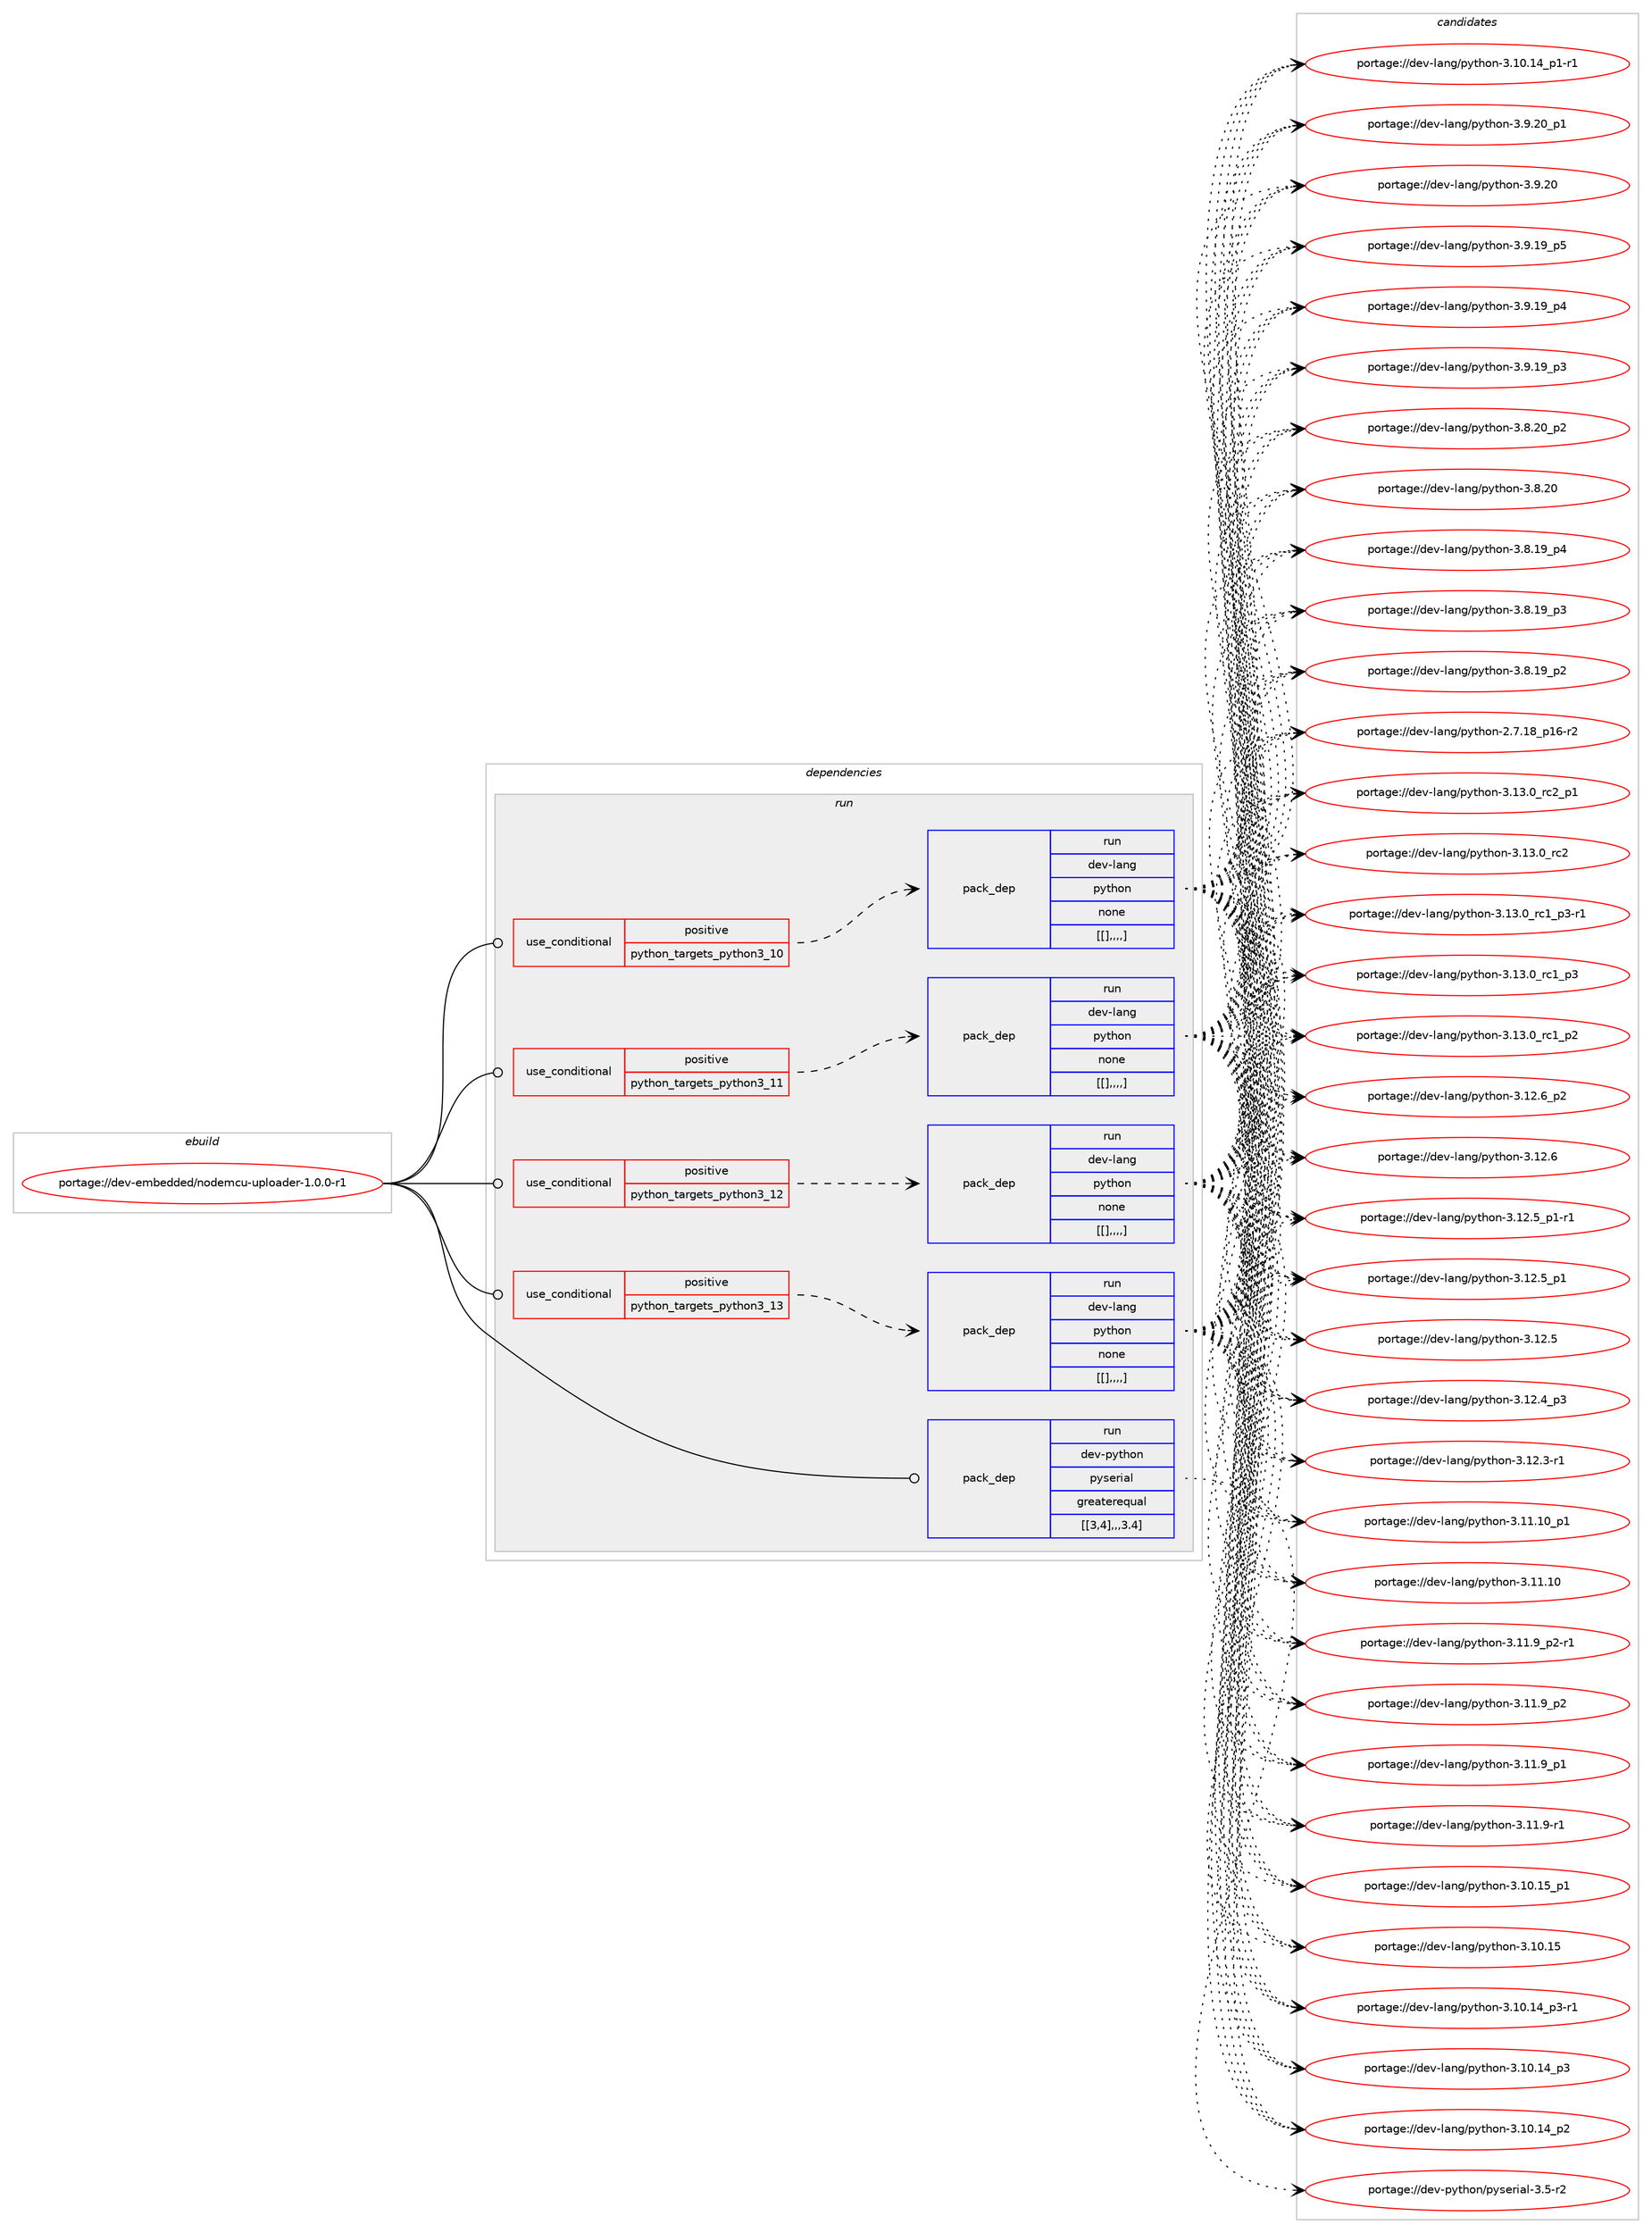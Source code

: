 digraph prolog {

# *************
# Graph options
# *************

newrank=true;
concentrate=true;
compound=true;
graph [rankdir=LR,fontname=Helvetica,fontsize=10,ranksep=1.5];#, ranksep=2.5, nodesep=0.2];
edge  [arrowhead=vee];
node  [fontname=Helvetica,fontsize=10];

# **********
# The ebuild
# **********

subgraph cluster_leftcol {
color=gray;
label=<<i>ebuild</i>>;
id [label="portage://dev-embedded/nodemcu-uploader-1.0.0-r1", color=red, width=4, href="../dev-embedded/nodemcu-uploader-1.0.0-r1.svg"];
}

# ****************
# The dependencies
# ****************

subgraph cluster_midcol {
color=gray;
label=<<i>dependencies</i>>;
subgraph cluster_compile {
fillcolor="#eeeeee";
style=filled;
label=<<i>compile</i>>;
}
subgraph cluster_compileandrun {
fillcolor="#eeeeee";
style=filled;
label=<<i>compile and run</i>>;
}
subgraph cluster_run {
fillcolor="#eeeeee";
style=filled;
label=<<i>run</i>>;
subgraph cond20154 {
dependency73957 [label=<<TABLE BORDER="0" CELLBORDER="1" CELLSPACING="0" CELLPADDING="4"><TR><TD ROWSPAN="3" CELLPADDING="10">use_conditional</TD></TR><TR><TD>positive</TD></TR><TR><TD>python_targets_python3_10</TD></TR></TABLE>>, shape=none, color=red];
subgraph pack52859 {
dependency73958 [label=<<TABLE BORDER="0" CELLBORDER="1" CELLSPACING="0" CELLPADDING="4" WIDTH="220"><TR><TD ROWSPAN="6" CELLPADDING="30">pack_dep</TD></TR><TR><TD WIDTH="110">run</TD></TR><TR><TD>dev-lang</TD></TR><TR><TD>python</TD></TR><TR><TD>none</TD></TR><TR><TD>[[],,,,]</TD></TR></TABLE>>, shape=none, color=blue];
}
dependency73957:e -> dependency73958:w [weight=20,style="dashed",arrowhead="vee"];
}
id:e -> dependency73957:w [weight=20,style="solid",arrowhead="odot"];
subgraph cond20155 {
dependency73959 [label=<<TABLE BORDER="0" CELLBORDER="1" CELLSPACING="0" CELLPADDING="4"><TR><TD ROWSPAN="3" CELLPADDING="10">use_conditional</TD></TR><TR><TD>positive</TD></TR><TR><TD>python_targets_python3_11</TD></TR></TABLE>>, shape=none, color=red];
subgraph pack52860 {
dependency73960 [label=<<TABLE BORDER="0" CELLBORDER="1" CELLSPACING="0" CELLPADDING="4" WIDTH="220"><TR><TD ROWSPAN="6" CELLPADDING="30">pack_dep</TD></TR><TR><TD WIDTH="110">run</TD></TR><TR><TD>dev-lang</TD></TR><TR><TD>python</TD></TR><TR><TD>none</TD></TR><TR><TD>[[],,,,]</TD></TR></TABLE>>, shape=none, color=blue];
}
dependency73959:e -> dependency73960:w [weight=20,style="dashed",arrowhead="vee"];
}
id:e -> dependency73959:w [weight=20,style="solid",arrowhead="odot"];
subgraph cond20156 {
dependency73961 [label=<<TABLE BORDER="0" CELLBORDER="1" CELLSPACING="0" CELLPADDING="4"><TR><TD ROWSPAN="3" CELLPADDING="10">use_conditional</TD></TR><TR><TD>positive</TD></TR><TR><TD>python_targets_python3_12</TD></TR></TABLE>>, shape=none, color=red];
subgraph pack52861 {
dependency73962 [label=<<TABLE BORDER="0" CELLBORDER="1" CELLSPACING="0" CELLPADDING="4" WIDTH="220"><TR><TD ROWSPAN="6" CELLPADDING="30">pack_dep</TD></TR><TR><TD WIDTH="110">run</TD></TR><TR><TD>dev-lang</TD></TR><TR><TD>python</TD></TR><TR><TD>none</TD></TR><TR><TD>[[],,,,]</TD></TR></TABLE>>, shape=none, color=blue];
}
dependency73961:e -> dependency73962:w [weight=20,style="dashed",arrowhead="vee"];
}
id:e -> dependency73961:w [weight=20,style="solid",arrowhead="odot"];
subgraph cond20157 {
dependency73963 [label=<<TABLE BORDER="0" CELLBORDER="1" CELLSPACING="0" CELLPADDING="4"><TR><TD ROWSPAN="3" CELLPADDING="10">use_conditional</TD></TR><TR><TD>positive</TD></TR><TR><TD>python_targets_python3_13</TD></TR></TABLE>>, shape=none, color=red];
subgraph pack52862 {
dependency73964 [label=<<TABLE BORDER="0" CELLBORDER="1" CELLSPACING="0" CELLPADDING="4" WIDTH="220"><TR><TD ROWSPAN="6" CELLPADDING="30">pack_dep</TD></TR><TR><TD WIDTH="110">run</TD></TR><TR><TD>dev-lang</TD></TR><TR><TD>python</TD></TR><TR><TD>none</TD></TR><TR><TD>[[],,,,]</TD></TR></TABLE>>, shape=none, color=blue];
}
dependency73963:e -> dependency73964:w [weight=20,style="dashed",arrowhead="vee"];
}
id:e -> dependency73963:w [weight=20,style="solid",arrowhead="odot"];
subgraph pack52863 {
dependency73965 [label=<<TABLE BORDER="0" CELLBORDER="1" CELLSPACING="0" CELLPADDING="4" WIDTH="220"><TR><TD ROWSPAN="6" CELLPADDING="30">pack_dep</TD></TR><TR><TD WIDTH="110">run</TD></TR><TR><TD>dev-python</TD></TR><TR><TD>pyserial</TD></TR><TR><TD>greaterequal</TD></TR><TR><TD>[[3,4],,,3.4]</TD></TR></TABLE>>, shape=none, color=blue];
}
id:e -> dependency73965:w [weight=20,style="solid",arrowhead="odot"];
}
}

# **************
# The candidates
# **************

subgraph cluster_choices {
rank=same;
color=gray;
label=<<i>candidates</i>>;

subgraph choice52859 {
color=black;
nodesep=1;
choice100101118451089711010347112121116104111110455146495146489511499509511249 [label="portage://dev-lang/python-3.13.0_rc2_p1", color=red, width=4,href="../dev-lang/python-3.13.0_rc2_p1.svg"];
choice10010111845108971101034711212111610411111045514649514648951149950 [label="portage://dev-lang/python-3.13.0_rc2", color=red, width=4,href="../dev-lang/python-3.13.0_rc2.svg"];
choice1001011184510897110103471121211161041111104551464951464895114994995112514511449 [label="portage://dev-lang/python-3.13.0_rc1_p3-r1", color=red, width=4,href="../dev-lang/python-3.13.0_rc1_p3-r1.svg"];
choice100101118451089711010347112121116104111110455146495146489511499499511251 [label="portage://dev-lang/python-3.13.0_rc1_p3", color=red, width=4,href="../dev-lang/python-3.13.0_rc1_p3.svg"];
choice100101118451089711010347112121116104111110455146495146489511499499511250 [label="portage://dev-lang/python-3.13.0_rc1_p2", color=red, width=4,href="../dev-lang/python-3.13.0_rc1_p2.svg"];
choice100101118451089711010347112121116104111110455146495046549511250 [label="portage://dev-lang/python-3.12.6_p2", color=red, width=4,href="../dev-lang/python-3.12.6_p2.svg"];
choice10010111845108971101034711212111610411111045514649504654 [label="portage://dev-lang/python-3.12.6", color=red, width=4,href="../dev-lang/python-3.12.6.svg"];
choice1001011184510897110103471121211161041111104551464950465395112494511449 [label="portage://dev-lang/python-3.12.5_p1-r1", color=red, width=4,href="../dev-lang/python-3.12.5_p1-r1.svg"];
choice100101118451089711010347112121116104111110455146495046539511249 [label="portage://dev-lang/python-3.12.5_p1", color=red, width=4,href="../dev-lang/python-3.12.5_p1.svg"];
choice10010111845108971101034711212111610411111045514649504653 [label="portage://dev-lang/python-3.12.5", color=red, width=4,href="../dev-lang/python-3.12.5.svg"];
choice100101118451089711010347112121116104111110455146495046529511251 [label="portage://dev-lang/python-3.12.4_p3", color=red, width=4,href="../dev-lang/python-3.12.4_p3.svg"];
choice100101118451089711010347112121116104111110455146495046514511449 [label="portage://dev-lang/python-3.12.3-r1", color=red, width=4,href="../dev-lang/python-3.12.3-r1.svg"];
choice10010111845108971101034711212111610411111045514649494649489511249 [label="portage://dev-lang/python-3.11.10_p1", color=red, width=4,href="../dev-lang/python-3.11.10_p1.svg"];
choice1001011184510897110103471121211161041111104551464949464948 [label="portage://dev-lang/python-3.11.10", color=red, width=4,href="../dev-lang/python-3.11.10.svg"];
choice1001011184510897110103471121211161041111104551464949465795112504511449 [label="portage://dev-lang/python-3.11.9_p2-r1", color=red, width=4,href="../dev-lang/python-3.11.9_p2-r1.svg"];
choice100101118451089711010347112121116104111110455146494946579511250 [label="portage://dev-lang/python-3.11.9_p2", color=red, width=4,href="../dev-lang/python-3.11.9_p2.svg"];
choice100101118451089711010347112121116104111110455146494946579511249 [label="portage://dev-lang/python-3.11.9_p1", color=red, width=4,href="../dev-lang/python-3.11.9_p1.svg"];
choice100101118451089711010347112121116104111110455146494946574511449 [label="portage://dev-lang/python-3.11.9-r1", color=red, width=4,href="../dev-lang/python-3.11.9-r1.svg"];
choice10010111845108971101034711212111610411111045514649484649539511249 [label="portage://dev-lang/python-3.10.15_p1", color=red, width=4,href="../dev-lang/python-3.10.15_p1.svg"];
choice1001011184510897110103471121211161041111104551464948464953 [label="portage://dev-lang/python-3.10.15", color=red, width=4,href="../dev-lang/python-3.10.15.svg"];
choice100101118451089711010347112121116104111110455146494846495295112514511449 [label="portage://dev-lang/python-3.10.14_p3-r1", color=red, width=4,href="../dev-lang/python-3.10.14_p3-r1.svg"];
choice10010111845108971101034711212111610411111045514649484649529511251 [label="portage://dev-lang/python-3.10.14_p3", color=red, width=4,href="../dev-lang/python-3.10.14_p3.svg"];
choice10010111845108971101034711212111610411111045514649484649529511250 [label="portage://dev-lang/python-3.10.14_p2", color=red, width=4,href="../dev-lang/python-3.10.14_p2.svg"];
choice100101118451089711010347112121116104111110455146494846495295112494511449 [label="portage://dev-lang/python-3.10.14_p1-r1", color=red, width=4,href="../dev-lang/python-3.10.14_p1-r1.svg"];
choice100101118451089711010347112121116104111110455146574650489511249 [label="portage://dev-lang/python-3.9.20_p1", color=red, width=4,href="../dev-lang/python-3.9.20_p1.svg"];
choice10010111845108971101034711212111610411111045514657465048 [label="portage://dev-lang/python-3.9.20", color=red, width=4,href="../dev-lang/python-3.9.20.svg"];
choice100101118451089711010347112121116104111110455146574649579511253 [label="portage://dev-lang/python-3.9.19_p5", color=red, width=4,href="../dev-lang/python-3.9.19_p5.svg"];
choice100101118451089711010347112121116104111110455146574649579511252 [label="portage://dev-lang/python-3.9.19_p4", color=red, width=4,href="../dev-lang/python-3.9.19_p4.svg"];
choice100101118451089711010347112121116104111110455146574649579511251 [label="portage://dev-lang/python-3.9.19_p3", color=red, width=4,href="../dev-lang/python-3.9.19_p3.svg"];
choice100101118451089711010347112121116104111110455146564650489511250 [label="portage://dev-lang/python-3.8.20_p2", color=red, width=4,href="../dev-lang/python-3.8.20_p2.svg"];
choice10010111845108971101034711212111610411111045514656465048 [label="portage://dev-lang/python-3.8.20", color=red, width=4,href="../dev-lang/python-3.8.20.svg"];
choice100101118451089711010347112121116104111110455146564649579511252 [label="portage://dev-lang/python-3.8.19_p4", color=red, width=4,href="../dev-lang/python-3.8.19_p4.svg"];
choice100101118451089711010347112121116104111110455146564649579511251 [label="portage://dev-lang/python-3.8.19_p3", color=red, width=4,href="../dev-lang/python-3.8.19_p3.svg"];
choice100101118451089711010347112121116104111110455146564649579511250 [label="portage://dev-lang/python-3.8.19_p2", color=red, width=4,href="../dev-lang/python-3.8.19_p2.svg"];
choice100101118451089711010347112121116104111110455046554649569511249544511450 [label="portage://dev-lang/python-2.7.18_p16-r2", color=red, width=4,href="../dev-lang/python-2.7.18_p16-r2.svg"];
dependency73958:e -> choice100101118451089711010347112121116104111110455146495146489511499509511249:w [style=dotted,weight="100"];
dependency73958:e -> choice10010111845108971101034711212111610411111045514649514648951149950:w [style=dotted,weight="100"];
dependency73958:e -> choice1001011184510897110103471121211161041111104551464951464895114994995112514511449:w [style=dotted,weight="100"];
dependency73958:e -> choice100101118451089711010347112121116104111110455146495146489511499499511251:w [style=dotted,weight="100"];
dependency73958:e -> choice100101118451089711010347112121116104111110455146495146489511499499511250:w [style=dotted,weight="100"];
dependency73958:e -> choice100101118451089711010347112121116104111110455146495046549511250:w [style=dotted,weight="100"];
dependency73958:e -> choice10010111845108971101034711212111610411111045514649504654:w [style=dotted,weight="100"];
dependency73958:e -> choice1001011184510897110103471121211161041111104551464950465395112494511449:w [style=dotted,weight="100"];
dependency73958:e -> choice100101118451089711010347112121116104111110455146495046539511249:w [style=dotted,weight="100"];
dependency73958:e -> choice10010111845108971101034711212111610411111045514649504653:w [style=dotted,weight="100"];
dependency73958:e -> choice100101118451089711010347112121116104111110455146495046529511251:w [style=dotted,weight="100"];
dependency73958:e -> choice100101118451089711010347112121116104111110455146495046514511449:w [style=dotted,weight="100"];
dependency73958:e -> choice10010111845108971101034711212111610411111045514649494649489511249:w [style=dotted,weight="100"];
dependency73958:e -> choice1001011184510897110103471121211161041111104551464949464948:w [style=dotted,weight="100"];
dependency73958:e -> choice1001011184510897110103471121211161041111104551464949465795112504511449:w [style=dotted,weight="100"];
dependency73958:e -> choice100101118451089711010347112121116104111110455146494946579511250:w [style=dotted,weight="100"];
dependency73958:e -> choice100101118451089711010347112121116104111110455146494946579511249:w [style=dotted,weight="100"];
dependency73958:e -> choice100101118451089711010347112121116104111110455146494946574511449:w [style=dotted,weight="100"];
dependency73958:e -> choice10010111845108971101034711212111610411111045514649484649539511249:w [style=dotted,weight="100"];
dependency73958:e -> choice1001011184510897110103471121211161041111104551464948464953:w [style=dotted,weight="100"];
dependency73958:e -> choice100101118451089711010347112121116104111110455146494846495295112514511449:w [style=dotted,weight="100"];
dependency73958:e -> choice10010111845108971101034711212111610411111045514649484649529511251:w [style=dotted,weight="100"];
dependency73958:e -> choice10010111845108971101034711212111610411111045514649484649529511250:w [style=dotted,weight="100"];
dependency73958:e -> choice100101118451089711010347112121116104111110455146494846495295112494511449:w [style=dotted,weight="100"];
dependency73958:e -> choice100101118451089711010347112121116104111110455146574650489511249:w [style=dotted,weight="100"];
dependency73958:e -> choice10010111845108971101034711212111610411111045514657465048:w [style=dotted,weight="100"];
dependency73958:e -> choice100101118451089711010347112121116104111110455146574649579511253:w [style=dotted,weight="100"];
dependency73958:e -> choice100101118451089711010347112121116104111110455146574649579511252:w [style=dotted,weight="100"];
dependency73958:e -> choice100101118451089711010347112121116104111110455146574649579511251:w [style=dotted,weight="100"];
dependency73958:e -> choice100101118451089711010347112121116104111110455146564650489511250:w [style=dotted,weight="100"];
dependency73958:e -> choice10010111845108971101034711212111610411111045514656465048:w [style=dotted,weight="100"];
dependency73958:e -> choice100101118451089711010347112121116104111110455146564649579511252:w [style=dotted,weight="100"];
dependency73958:e -> choice100101118451089711010347112121116104111110455146564649579511251:w [style=dotted,weight="100"];
dependency73958:e -> choice100101118451089711010347112121116104111110455146564649579511250:w [style=dotted,weight="100"];
dependency73958:e -> choice100101118451089711010347112121116104111110455046554649569511249544511450:w [style=dotted,weight="100"];
}
subgraph choice52860 {
color=black;
nodesep=1;
choice100101118451089711010347112121116104111110455146495146489511499509511249 [label="portage://dev-lang/python-3.13.0_rc2_p1", color=red, width=4,href="../dev-lang/python-3.13.0_rc2_p1.svg"];
choice10010111845108971101034711212111610411111045514649514648951149950 [label="portage://dev-lang/python-3.13.0_rc2", color=red, width=4,href="../dev-lang/python-3.13.0_rc2.svg"];
choice1001011184510897110103471121211161041111104551464951464895114994995112514511449 [label="portage://dev-lang/python-3.13.0_rc1_p3-r1", color=red, width=4,href="../dev-lang/python-3.13.0_rc1_p3-r1.svg"];
choice100101118451089711010347112121116104111110455146495146489511499499511251 [label="portage://dev-lang/python-3.13.0_rc1_p3", color=red, width=4,href="../dev-lang/python-3.13.0_rc1_p3.svg"];
choice100101118451089711010347112121116104111110455146495146489511499499511250 [label="portage://dev-lang/python-3.13.0_rc1_p2", color=red, width=4,href="../dev-lang/python-3.13.0_rc1_p2.svg"];
choice100101118451089711010347112121116104111110455146495046549511250 [label="portage://dev-lang/python-3.12.6_p2", color=red, width=4,href="../dev-lang/python-3.12.6_p2.svg"];
choice10010111845108971101034711212111610411111045514649504654 [label="portage://dev-lang/python-3.12.6", color=red, width=4,href="../dev-lang/python-3.12.6.svg"];
choice1001011184510897110103471121211161041111104551464950465395112494511449 [label="portage://dev-lang/python-3.12.5_p1-r1", color=red, width=4,href="../dev-lang/python-3.12.5_p1-r1.svg"];
choice100101118451089711010347112121116104111110455146495046539511249 [label="portage://dev-lang/python-3.12.5_p1", color=red, width=4,href="../dev-lang/python-3.12.5_p1.svg"];
choice10010111845108971101034711212111610411111045514649504653 [label="portage://dev-lang/python-3.12.5", color=red, width=4,href="../dev-lang/python-3.12.5.svg"];
choice100101118451089711010347112121116104111110455146495046529511251 [label="portage://dev-lang/python-3.12.4_p3", color=red, width=4,href="../dev-lang/python-3.12.4_p3.svg"];
choice100101118451089711010347112121116104111110455146495046514511449 [label="portage://dev-lang/python-3.12.3-r1", color=red, width=4,href="../dev-lang/python-3.12.3-r1.svg"];
choice10010111845108971101034711212111610411111045514649494649489511249 [label="portage://dev-lang/python-3.11.10_p1", color=red, width=4,href="../dev-lang/python-3.11.10_p1.svg"];
choice1001011184510897110103471121211161041111104551464949464948 [label="portage://dev-lang/python-3.11.10", color=red, width=4,href="../dev-lang/python-3.11.10.svg"];
choice1001011184510897110103471121211161041111104551464949465795112504511449 [label="portage://dev-lang/python-3.11.9_p2-r1", color=red, width=4,href="../dev-lang/python-3.11.9_p2-r1.svg"];
choice100101118451089711010347112121116104111110455146494946579511250 [label="portage://dev-lang/python-3.11.9_p2", color=red, width=4,href="../dev-lang/python-3.11.9_p2.svg"];
choice100101118451089711010347112121116104111110455146494946579511249 [label="portage://dev-lang/python-3.11.9_p1", color=red, width=4,href="../dev-lang/python-3.11.9_p1.svg"];
choice100101118451089711010347112121116104111110455146494946574511449 [label="portage://dev-lang/python-3.11.9-r1", color=red, width=4,href="../dev-lang/python-3.11.9-r1.svg"];
choice10010111845108971101034711212111610411111045514649484649539511249 [label="portage://dev-lang/python-3.10.15_p1", color=red, width=4,href="../dev-lang/python-3.10.15_p1.svg"];
choice1001011184510897110103471121211161041111104551464948464953 [label="portage://dev-lang/python-3.10.15", color=red, width=4,href="../dev-lang/python-3.10.15.svg"];
choice100101118451089711010347112121116104111110455146494846495295112514511449 [label="portage://dev-lang/python-3.10.14_p3-r1", color=red, width=4,href="../dev-lang/python-3.10.14_p3-r1.svg"];
choice10010111845108971101034711212111610411111045514649484649529511251 [label="portage://dev-lang/python-3.10.14_p3", color=red, width=4,href="../dev-lang/python-3.10.14_p3.svg"];
choice10010111845108971101034711212111610411111045514649484649529511250 [label="portage://dev-lang/python-3.10.14_p2", color=red, width=4,href="../dev-lang/python-3.10.14_p2.svg"];
choice100101118451089711010347112121116104111110455146494846495295112494511449 [label="portage://dev-lang/python-3.10.14_p1-r1", color=red, width=4,href="../dev-lang/python-3.10.14_p1-r1.svg"];
choice100101118451089711010347112121116104111110455146574650489511249 [label="portage://dev-lang/python-3.9.20_p1", color=red, width=4,href="../dev-lang/python-3.9.20_p1.svg"];
choice10010111845108971101034711212111610411111045514657465048 [label="portage://dev-lang/python-3.9.20", color=red, width=4,href="../dev-lang/python-3.9.20.svg"];
choice100101118451089711010347112121116104111110455146574649579511253 [label="portage://dev-lang/python-3.9.19_p5", color=red, width=4,href="../dev-lang/python-3.9.19_p5.svg"];
choice100101118451089711010347112121116104111110455146574649579511252 [label="portage://dev-lang/python-3.9.19_p4", color=red, width=4,href="../dev-lang/python-3.9.19_p4.svg"];
choice100101118451089711010347112121116104111110455146574649579511251 [label="portage://dev-lang/python-3.9.19_p3", color=red, width=4,href="../dev-lang/python-3.9.19_p3.svg"];
choice100101118451089711010347112121116104111110455146564650489511250 [label="portage://dev-lang/python-3.8.20_p2", color=red, width=4,href="../dev-lang/python-3.8.20_p2.svg"];
choice10010111845108971101034711212111610411111045514656465048 [label="portage://dev-lang/python-3.8.20", color=red, width=4,href="../dev-lang/python-3.8.20.svg"];
choice100101118451089711010347112121116104111110455146564649579511252 [label="portage://dev-lang/python-3.8.19_p4", color=red, width=4,href="../dev-lang/python-3.8.19_p4.svg"];
choice100101118451089711010347112121116104111110455146564649579511251 [label="portage://dev-lang/python-3.8.19_p3", color=red, width=4,href="../dev-lang/python-3.8.19_p3.svg"];
choice100101118451089711010347112121116104111110455146564649579511250 [label="portage://dev-lang/python-3.8.19_p2", color=red, width=4,href="../dev-lang/python-3.8.19_p2.svg"];
choice100101118451089711010347112121116104111110455046554649569511249544511450 [label="portage://dev-lang/python-2.7.18_p16-r2", color=red, width=4,href="../dev-lang/python-2.7.18_p16-r2.svg"];
dependency73960:e -> choice100101118451089711010347112121116104111110455146495146489511499509511249:w [style=dotted,weight="100"];
dependency73960:e -> choice10010111845108971101034711212111610411111045514649514648951149950:w [style=dotted,weight="100"];
dependency73960:e -> choice1001011184510897110103471121211161041111104551464951464895114994995112514511449:w [style=dotted,weight="100"];
dependency73960:e -> choice100101118451089711010347112121116104111110455146495146489511499499511251:w [style=dotted,weight="100"];
dependency73960:e -> choice100101118451089711010347112121116104111110455146495146489511499499511250:w [style=dotted,weight="100"];
dependency73960:e -> choice100101118451089711010347112121116104111110455146495046549511250:w [style=dotted,weight="100"];
dependency73960:e -> choice10010111845108971101034711212111610411111045514649504654:w [style=dotted,weight="100"];
dependency73960:e -> choice1001011184510897110103471121211161041111104551464950465395112494511449:w [style=dotted,weight="100"];
dependency73960:e -> choice100101118451089711010347112121116104111110455146495046539511249:w [style=dotted,weight="100"];
dependency73960:e -> choice10010111845108971101034711212111610411111045514649504653:w [style=dotted,weight="100"];
dependency73960:e -> choice100101118451089711010347112121116104111110455146495046529511251:w [style=dotted,weight="100"];
dependency73960:e -> choice100101118451089711010347112121116104111110455146495046514511449:w [style=dotted,weight="100"];
dependency73960:e -> choice10010111845108971101034711212111610411111045514649494649489511249:w [style=dotted,weight="100"];
dependency73960:e -> choice1001011184510897110103471121211161041111104551464949464948:w [style=dotted,weight="100"];
dependency73960:e -> choice1001011184510897110103471121211161041111104551464949465795112504511449:w [style=dotted,weight="100"];
dependency73960:e -> choice100101118451089711010347112121116104111110455146494946579511250:w [style=dotted,weight="100"];
dependency73960:e -> choice100101118451089711010347112121116104111110455146494946579511249:w [style=dotted,weight="100"];
dependency73960:e -> choice100101118451089711010347112121116104111110455146494946574511449:w [style=dotted,weight="100"];
dependency73960:e -> choice10010111845108971101034711212111610411111045514649484649539511249:w [style=dotted,weight="100"];
dependency73960:e -> choice1001011184510897110103471121211161041111104551464948464953:w [style=dotted,weight="100"];
dependency73960:e -> choice100101118451089711010347112121116104111110455146494846495295112514511449:w [style=dotted,weight="100"];
dependency73960:e -> choice10010111845108971101034711212111610411111045514649484649529511251:w [style=dotted,weight="100"];
dependency73960:e -> choice10010111845108971101034711212111610411111045514649484649529511250:w [style=dotted,weight="100"];
dependency73960:e -> choice100101118451089711010347112121116104111110455146494846495295112494511449:w [style=dotted,weight="100"];
dependency73960:e -> choice100101118451089711010347112121116104111110455146574650489511249:w [style=dotted,weight="100"];
dependency73960:e -> choice10010111845108971101034711212111610411111045514657465048:w [style=dotted,weight="100"];
dependency73960:e -> choice100101118451089711010347112121116104111110455146574649579511253:w [style=dotted,weight="100"];
dependency73960:e -> choice100101118451089711010347112121116104111110455146574649579511252:w [style=dotted,weight="100"];
dependency73960:e -> choice100101118451089711010347112121116104111110455146574649579511251:w [style=dotted,weight="100"];
dependency73960:e -> choice100101118451089711010347112121116104111110455146564650489511250:w [style=dotted,weight="100"];
dependency73960:e -> choice10010111845108971101034711212111610411111045514656465048:w [style=dotted,weight="100"];
dependency73960:e -> choice100101118451089711010347112121116104111110455146564649579511252:w [style=dotted,weight="100"];
dependency73960:e -> choice100101118451089711010347112121116104111110455146564649579511251:w [style=dotted,weight="100"];
dependency73960:e -> choice100101118451089711010347112121116104111110455146564649579511250:w [style=dotted,weight="100"];
dependency73960:e -> choice100101118451089711010347112121116104111110455046554649569511249544511450:w [style=dotted,weight="100"];
}
subgraph choice52861 {
color=black;
nodesep=1;
choice100101118451089711010347112121116104111110455146495146489511499509511249 [label="portage://dev-lang/python-3.13.0_rc2_p1", color=red, width=4,href="../dev-lang/python-3.13.0_rc2_p1.svg"];
choice10010111845108971101034711212111610411111045514649514648951149950 [label="portage://dev-lang/python-3.13.0_rc2", color=red, width=4,href="../dev-lang/python-3.13.0_rc2.svg"];
choice1001011184510897110103471121211161041111104551464951464895114994995112514511449 [label="portage://dev-lang/python-3.13.0_rc1_p3-r1", color=red, width=4,href="../dev-lang/python-3.13.0_rc1_p3-r1.svg"];
choice100101118451089711010347112121116104111110455146495146489511499499511251 [label="portage://dev-lang/python-3.13.0_rc1_p3", color=red, width=4,href="../dev-lang/python-3.13.0_rc1_p3.svg"];
choice100101118451089711010347112121116104111110455146495146489511499499511250 [label="portage://dev-lang/python-3.13.0_rc1_p2", color=red, width=4,href="../dev-lang/python-3.13.0_rc1_p2.svg"];
choice100101118451089711010347112121116104111110455146495046549511250 [label="portage://dev-lang/python-3.12.6_p2", color=red, width=4,href="../dev-lang/python-3.12.6_p2.svg"];
choice10010111845108971101034711212111610411111045514649504654 [label="portage://dev-lang/python-3.12.6", color=red, width=4,href="../dev-lang/python-3.12.6.svg"];
choice1001011184510897110103471121211161041111104551464950465395112494511449 [label="portage://dev-lang/python-3.12.5_p1-r1", color=red, width=4,href="../dev-lang/python-3.12.5_p1-r1.svg"];
choice100101118451089711010347112121116104111110455146495046539511249 [label="portage://dev-lang/python-3.12.5_p1", color=red, width=4,href="../dev-lang/python-3.12.5_p1.svg"];
choice10010111845108971101034711212111610411111045514649504653 [label="portage://dev-lang/python-3.12.5", color=red, width=4,href="../dev-lang/python-3.12.5.svg"];
choice100101118451089711010347112121116104111110455146495046529511251 [label="portage://dev-lang/python-3.12.4_p3", color=red, width=4,href="../dev-lang/python-3.12.4_p3.svg"];
choice100101118451089711010347112121116104111110455146495046514511449 [label="portage://dev-lang/python-3.12.3-r1", color=red, width=4,href="../dev-lang/python-3.12.3-r1.svg"];
choice10010111845108971101034711212111610411111045514649494649489511249 [label="portage://dev-lang/python-3.11.10_p1", color=red, width=4,href="../dev-lang/python-3.11.10_p1.svg"];
choice1001011184510897110103471121211161041111104551464949464948 [label="portage://dev-lang/python-3.11.10", color=red, width=4,href="../dev-lang/python-3.11.10.svg"];
choice1001011184510897110103471121211161041111104551464949465795112504511449 [label="portage://dev-lang/python-3.11.9_p2-r1", color=red, width=4,href="../dev-lang/python-3.11.9_p2-r1.svg"];
choice100101118451089711010347112121116104111110455146494946579511250 [label="portage://dev-lang/python-3.11.9_p2", color=red, width=4,href="../dev-lang/python-3.11.9_p2.svg"];
choice100101118451089711010347112121116104111110455146494946579511249 [label="portage://dev-lang/python-3.11.9_p1", color=red, width=4,href="../dev-lang/python-3.11.9_p1.svg"];
choice100101118451089711010347112121116104111110455146494946574511449 [label="portage://dev-lang/python-3.11.9-r1", color=red, width=4,href="../dev-lang/python-3.11.9-r1.svg"];
choice10010111845108971101034711212111610411111045514649484649539511249 [label="portage://dev-lang/python-3.10.15_p1", color=red, width=4,href="../dev-lang/python-3.10.15_p1.svg"];
choice1001011184510897110103471121211161041111104551464948464953 [label="portage://dev-lang/python-3.10.15", color=red, width=4,href="../dev-lang/python-3.10.15.svg"];
choice100101118451089711010347112121116104111110455146494846495295112514511449 [label="portage://dev-lang/python-3.10.14_p3-r1", color=red, width=4,href="../dev-lang/python-3.10.14_p3-r1.svg"];
choice10010111845108971101034711212111610411111045514649484649529511251 [label="portage://dev-lang/python-3.10.14_p3", color=red, width=4,href="../dev-lang/python-3.10.14_p3.svg"];
choice10010111845108971101034711212111610411111045514649484649529511250 [label="portage://dev-lang/python-3.10.14_p2", color=red, width=4,href="../dev-lang/python-3.10.14_p2.svg"];
choice100101118451089711010347112121116104111110455146494846495295112494511449 [label="portage://dev-lang/python-3.10.14_p1-r1", color=red, width=4,href="../dev-lang/python-3.10.14_p1-r1.svg"];
choice100101118451089711010347112121116104111110455146574650489511249 [label="portage://dev-lang/python-3.9.20_p1", color=red, width=4,href="../dev-lang/python-3.9.20_p1.svg"];
choice10010111845108971101034711212111610411111045514657465048 [label="portage://dev-lang/python-3.9.20", color=red, width=4,href="../dev-lang/python-3.9.20.svg"];
choice100101118451089711010347112121116104111110455146574649579511253 [label="portage://dev-lang/python-3.9.19_p5", color=red, width=4,href="../dev-lang/python-3.9.19_p5.svg"];
choice100101118451089711010347112121116104111110455146574649579511252 [label="portage://dev-lang/python-3.9.19_p4", color=red, width=4,href="../dev-lang/python-3.9.19_p4.svg"];
choice100101118451089711010347112121116104111110455146574649579511251 [label="portage://dev-lang/python-3.9.19_p3", color=red, width=4,href="../dev-lang/python-3.9.19_p3.svg"];
choice100101118451089711010347112121116104111110455146564650489511250 [label="portage://dev-lang/python-3.8.20_p2", color=red, width=4,href="../dev-lang/python-3.8.20_p2.svg"];
choice10010111845108971101034711212111610411111045514656465048 [label="portage://dev-lang/python-3.8.20", color=red, width=4,href="../dev-lang/python-3.8.20.svg"];
choice100101118451089711010347112121116104111110455146564649579511252 [label="portage://dev-lang/python-3.8.19_p4", color=red, width=4,href="../dev-lang/python-3.8.19_p4.svg"];
choice100101118451089711010347112121116104111110455146564649579511251 [label="portage://dev-lang/python-3.8.19_p3", color=red, width=4,href="../dev-lang/python-3.8.19_p3.svg"];
choice100101118451089711010347112121116104111110455146564649579511250 [label="portage://dev-lang/python-3.8.19_p2", color=red, width=4,href="../dev-lang/python-3.8.19_p2.svg"];
choice100101118451089711010347112121116104111110455046554649569511249544511450 [label="portage://dev-lang/python-2.7.18_p16-r2", color=red, width=4,href="../dev-lang/python-2.7.18_p16-r2.svg"];
dependency73962:e -> choice100101118451089711010347112121116104111110455146495146489511499509511249:w [style=dotted,weight="100"];
dependency73962:e -> choice10010111845108971101034711212111610411111045514649514648951149950:w [style=dotted,weight="100"];
dependency73962:e -> choice1001011184510897110103471121211161041111104551464951464895114994995112514511449:w [style=dotted,weight="100"];
dependency73962:e -> choice100101118451089711010347112121116104111110455146495146489511499499511251:w [style=dotted,weight="100"];
dependency73962:e -> choice100101118451089711010347112121116104111110455146495146489511499499511250:w [style=dotted,weight="100"];
dependency73962:e -> choice100101118451089711010347112121116104111110455146495046549511250:w [style=dotted,weight="100"];
dependency73962:e -> choice10010111845108971101034711212111610411111045514649504654:w [style=dotted,weight="100"];
dependency73962:e -> choice1001011184510897110103471121211161041111104551464950465395112494511449:w [style=dotted,weight="100"];
dependency73962:e -> choice100101118451089711010347112121116104111110455146495046539511249:w [style=dotted,weight="100"];
dependency73962:e -> choice10010111845108971101034711212111610411111045514649504653:w [style=dotted,weight="100"];
dependency73962:e -> choice100101118451089711010347112121116104111110455146495046529511251:w [style=dotted,weight="100"];
dependency73962:e -> choice100101118451089711010347112121116104111110455146495046514511449:w [style=dotted,weight="100"];
dependency73962:e -> choice10010111845108971101034711212111610411111045514649494649489511249:w [style=dotted,weight="100"];
dependency73962:e -> choice1001011184510897110103471121211161041111104551464949464948:w [style=dotted,weight="100"];
dependency73962:e -> choice1001011184510897110103471121211161041111104551464949465795112504511449:w [style=dotted,weight="100"];
dependency73962:e -> choice100101118451089711010347112121116104111110455146494946579511250:w [style=dotted,weight="100"];
dependency73962:e -> choice100101118451089711010347112121116104111110455146494946579511249:w [style=dotted,weight="100"];
dependency73962:e -> choice100101118451089711010347112121116104111110455146494946574511449:w [style=dotted,weight="100"];
dependency73962:e -> choice10010111845108971101034711212111610411111045514649484649539511249:w [style=dotted,weight="100"];
dependency73962:e -> choice1001011184510897110103471121211161041111104551464948464953:w [style=dotted,weight="100"];
dependency73962:e -> choice100101118451089711010347112121116104111110455146494846495295112514511449:w [style=dotted,weight="100"];
dependency73962:e -> choice10010111845108971101034711212111610411111045514649484649529511251:w [style=dotted,weight="100"];
dependency73962:e -> choice10010111845108971101034711212111610411111045514649484649529511250:w [style=dotted,weight="100"];
dependency73962:e -> choice100101118451089711010347112121116104111110455146494846495295112494511449:w [style=dotted,weight="100"];
dependency73962:e -> choice100101118451089711010347112121116104111110455146574650489511249:w [style=dotted,weight="100"];
dependency73962:e -> choice10010111845108971101034711212111610411111045514657465048:w [style=dotted,weight="100"];
dependency73962:e -> choice100101118451089711010347112121116104111110455146574649579511253:w [style=dotted,weight="100"];
dependency73962:e -> choice100101118451089711010347112121116104111110455146574649579511252:w [style=dotted,weight="100"];
dependency73962:e -> choice100101118451089711010347112121116104111110455146574649579511251:w [style=dotted,weight="100"];
dependency73962:e -> choice100101118451089711010347112121116104111110455146564650489511250:w [style=dotted,weight="100"];
dependency73962:e -> choice10010111845108971101034711212111610411111045514656465048:w [style=dotted,weight="100"];
dependency73962:e -> choice100101118451089711010347112121116104111110455146564649579511252:w [style=dotted,weight="100"];
dependency73962:e -> choice100101118451089711010347112121116104111110455146564649579511251:w [style=dotted,weight="100"];
dependency73962:e -> choice100101118451089711010347112121116104111110455146564649579511250:w [style=dotted,weight="100"];
dependency73962:e -> choice100101118451089711010347112121116104111110455046554649569511249544511450:w [style=dotted,weight="100"];
}
subgraph choice52862 {
color=black;
nodesep=1;
choice100101118451089711010347112121116104111110455146495146489511499509511249 [label="portage://dev-lang/python-3.13.0_rc2_p1", color=red, width=4,href="../dev-lang/python-3.13.0_rc2_p1.svg"];
choice10010111845108971101034711212111610411111045514649514648951149950 [label="portage://dev-lang/python-3.13.0_rc2", color=red, width=4,href="../dev-lang/python-3.13.0_rc2.svg"];
choice1001011184510897110103471121211161041111104551464951464895114994995112514511449 [label="portage://dev-lang/python-3.13.0_rc1_p3-r1", color=red, width=4,href="../dev-lang/python-3.13.0_rc1_p3-r1.svg"];
choice100101118451089711010347112121116104111110455146495146489511499499511251 [label="portage://dev-lang/python-3.13.0_rc1_p3", color=red, width=4,href="../dev-lang/python-3.13.0_rc1_p3.svg"];
choice100101118451089711010347112121116104111110455146495146489511499499511250 [label="portage://dev-lang/python-3.13.0_rc1_p2", color=red, width=4,href="../dev-lang/python-3.13.0_rc1_p2.svg"];
choice100101118451089711010347112121116104111110455146495046549511250 [label="portage://dev-lang/python-3.12.6_p2", color=red, width=4,href="../dev-lang/python-3.12.6_p2.svg"];
choice10010111845108971101034711212111610411111045514649504654 [label="portage://dev-lang/python-3.12.6", color=red, width=4,href="../dev-lang/python-3.12.6.svg"];
choice1001011184510897110103471121211161041111104551464950465395112494511449 [label="portage://dev-lang/python-3.12.5_p1-r1", color=red, width=4,href="../dev-lang/python-3.12.5_p1-r1.svg"];
choice100101118451089711010347112121116104111110455146495046539511249 [label="portage://dev-lang/python-3.12.5_p1", color=red, width=4,href="../dev-lang/python-3.12.5_p1.svg"];
choice10010111845108971101034711212111610411111045514649504653 [label="portage://dev-lang/python-3.12.5", color=red, width=4,href="../dev-lang/python-3.12.5.svg"];
choice100101118451089711010347112121116104111110455146495046529511251 [label="portage://dev-lang/python-3.12.4_p3", color=red, width=4,href="../dev-lang/python-3.12.4_p3.svg"];
choice100101118451089711010347112121116104111110455146495046514511449 [label="portage://dev-lang/python-3.12.3-r1", color=red, width=4,href="../dev-lang/python-3.12.3-r1.svg"];
choice10010111845108971101034711212111610411111045514649494649489511249 [label="portage://dev-lang/python-3.11.10_p1", color=red, width=4,href="../dev-lang/python-3.11.10_p1.svg"];
choice1001011184510897110103471121211161041111104551464949464948 [label="portage://dev-lang/python-3.11.10", color=red, width=4,href="../dev-lang/python-3.11.10.svg"];
choice1001011184510897110103471121211161041111104551464949465795112504511449 [label="portage://dev-lang/python-3.11.9_p2-r1", color=red, width=4,href="../dev-lang/python-3.11.9_p2-r1.svg"];
choice100101118451089711010347112121116104111110455146494946579511250 [label="portage://dev-lang/python-3.11.9_p2", color=red, width=4,href="../dev-lang/python-3.11.9_p2.svg"];
choice100101118451089711010347112121116104111110455146494946579511249 [label="portage://dev-lang/python-3.11.9_p1", color=red, width=4,href="../dev-lang/python-3.11.9_p1.svg"];
choice100101118451089711010347112121116104111110455146494946574511449 [label="portage://dev-lang/python-3.11.9-r1", color=red, width=4,href="../dev-lang/python-3.11.9-r1.svg"];
choice10010111845108971101034711212111610411111045514649484649539511249 [label="portage://dev-lang/python-3.10.15_p1", color=red, width=4,href="../dev-lang/python-3.10.15_p1.svg"];
choice1001011184510897110103471121211161041111104551464948464953 [label="portage://dev-lang/python-3.10.15", color=red, width=4,href="../dev-lang/python-3.10.15.svg"];
choice100101118451089711010347112121116104111110455146494846495295112514511449 [label="portage://dev-lang/python-3.10.14_p3-r1", color=red, width=4,href="../dev-lang/python-3.10.14_p3-r1.svg"];
choice10010111845108971101034711212111610411111045514649484649529511251 [label="portage://dev-lang/python-3.10.14_p3", color=red, width=4,href="../dev-lang/python-3.10.14_p3.svg"];
choice10010111845108971101034711212111610411111045514649484649529511250 [label="portage://dev-lang/python-3.10.14_p2", color=red, width=4,href="../dev-lang/python-3.10.14_p2.svg"];
choice100101118451089711010347112121116104111110455146494846495295112494511449 [label="portage://dev-lang/python-3.10.14_p1-r1", color=red, width=4,href="../dev-lang/python-3.10.14_p1-r1.svg"];
choice100101118451089711010347112121116104111110455146574650489511249 [label="portage://dev-lang/python-3.9.20_p1", color=red, width=4,href="../dev-lang/python-3.9.20_p1.svg"];
choice10010111845108971101034711212111610411111045514657465048 [label="portage://dev-lang/python-3.9.20", color=red, width=4,href="../dev-lang/python-3.9.20.svg"];
choice100101118451089711010347112121116104111110455146574649579511253 [label="portage://dev-lang/python-3.9.19_p5", color=red, width=4,href="../dev-lang/python-3.9.19_p5.svg"];
choice100101118451089711010347112121116104111110455146574649579511252 [label="portage://dev-lang/python-3.9.19_p4", color=red, width=4,href="../dev-lang/python-3.9.19_p4.svg"];
choice100101118451089711010347112121116104111110455146574649579511251 [label="portage://dev-lang/python-3.9.19_p3", color=red, width=4,href="../dev-lang/python-3.9.19_p3.svg"];
choice100101118451089711010347112121116104111110455146564650489511250 [label="portage://dev-lang/python-3.8.20_p2", color=red, width=4,href="../dev-lang/python-3.8.20_p2.svg"];
choice10010111845108971101034711212111610411111045514656465048 [label="portage://dev-lang/python-3.8.20", color=red, width=4,href="../dev-lang/python-3.8.20.svg"];
choice100101118451089711010347112121116104111110455146564649579511252 [label="portage://dev-lang/python-3.8.19_p4", color=red, width=4,href="../dev-lang/python-3.8.19_p4.svg"];
choice100101118451089711010347112121116104111110455146564649579511251 [label="portage://dev-lang/python-3.8.19_p3", color=red, width=4,href="../dev-lang/python-3.8.19_p3.svg"];
choice100101118451089711010347112121116104111110455146564649579511250 [label="portage://dev-lang/python-3.8.19_p2", color=red, width=4,href="../dev-lang/python-3.8.19_p2.svg"];
choice100101118451089711010347112121116104111110455046554649569511249544511450 [label="portage://dev-lang/python-2.7.18_p16-r2", color=red, width=4,href="../dev-lang/python-2.7.18_p16-r2.svg"];
dependency73964:e -> choice100101118451089711010347112121116104111110455146495146489511499509511249:w [style=dotted,weight="100"];
dependency73964:e -> choice10010111845108971101034711212111610411111045514649514648951149950:w [style=dotted,weight="100"];
dependency73964:e -> choice1001011184510897110103471121211161041111104551464951464895114994995112514511449:w [style=dotted,weight="100"];
dependency73964:e -> choice100101118451089711010347112121116104111110455146495146489511499499511251:w [style=dotted,weight="100"];
dependency73964:e -> choice100101118451089711010347112121116104111110455146495146489511499499511250:w [style=dotted,weight="100"];
dependency73964:e -> choice100101118451089711010347112121116104111110455146495046549511250:w [style=dotted,weight="100"];
dependency73964:e -> choice10010111845108971101034711212111610411111045514649504654:w [style=dotted,weight="100"];
dependency73964:e -> choice1001011184510897110103471121211161041111104551464950465395112494511449:w [style=dotted,weight="100"];
dependency73964:e -> choice100101118451089711010347112121116104111110455146495046539511249:w [style=dotted,weight="100"];
dependency73964:e -> choice10010111845108971101034711212111610411111045514649504653:w [style=dotted,weight="100"];
dependency73964:e -> choice100101118451089711010347112121116104111110455146495046529511251:w [style=dotted,weight="100"];
dependency73964:e -> choice100101118451089711010347112121116104111110455146495046514511449:w [style=dotted,weight="100"];
dependency73964:e -> choice10010111845108971101034711212111610411111045514649494649489511249:w [style=dotted,weight="100"];
dependency73964:e -> choice1001011184510897110103471121211161041111104551464949464948:w [style=dotted,weight="100"];
dependency73964:e -> choice1001011184510897110103471121211161041111104551464949465795112504511449:w [style=dotted,weight="100"];
dependency73964:e -> choice100101118451089711010347112121116104111110455146494946579511250:w [style=dotted,weight="100"];
dependency73964:e -> choice100101118451089711010347112121116104111110455146494946579511249:w [style=dotted,weight="100"];
dependency73964:e -> choice100101118451089711010347112121116104111110455146494946574511449:w [style=dotted,weight="100"];
dependency73964:e -> choice10010111845108971101034711212111610411111045514649484649539511249:w [style=dotted,weight="100"];
dependency73964:e -> choice1001011184510897110103471121211161041111104551464948464953:w [style=dotted,weight="100"];
dependency73964:e -> choice100101118451089711010347112121116104111110455146494846495295112514511449:w [style=dotted,weight="100"];
dependency73964:e -> choice10010111845108971101034711212111610411111045514649484649529511251:w [style=dotted,weight="100"];
dependency73964:e -> choice10010111845108971101034711212111610411111045514649484649529511250:w [style=dotted,weight="100"];
dependency73964:e -> choice100101118451089711010347112121116104111110455146494846495295112494511449:w [style=dotted,weight="100"];
dependency73964:e -> choice100101118451089711010347112121116104111110455146574650489511249:w [style=dotted,weight="100"];
dependency73964:e -> choice10010111845108971101034711212111610411111045514657465048:w [style=dotted,weight="100"];
dependency73964:e -> choice100101118451089711010347112121116104111110455146574649579511253:w [style=dotted,weight="100"];
dependency73964:e -> choice100101118451089711010347112121116104111110455146574649579511252:w [style=dotted,weight="100"];
dependency73964:e -> choice100101118451089711010347112121116104111110455146574649579511251:w [style=dotted,weight="100"];
dependency73964:e -> choice100101118451089711010347112121116104111110455146564650489511250:w [style=dotted,weight="100"];
dependency73964:e -> choice10010111845108971101034711212111610411111045514656465048:w [style=dotted,weight="100"];
dependency73964:e -> choice100101118451089711010347112121116104111110455146564649579511252:w [style=dotted,weight="100"];
dependency73964:e -> choice100101118451089711010347112121116104111110455146564649579511251:w [style=dotted,weight="100"];
dependency73964:e -> choice100101118451089711010347112121116104111110455146564649579511250:w [style=dotted,weight="100"];
dependency73964:e -> choice100101118451089711010347112121116104111110455046554649569511249544511450:w [style=dotted,weight="100"];
}
subgraph choice52863 {
color=black;
nodesep=1;
choice100101118451121211161041111104711212111510111410597108455146534511450 [label="portage://dev-python/pyserial-3.5-r2", color=red, width=4,href="../dev-python/pyserial-3.5-r2.svg"];
dependency73965:e -> choice100101118451121211161041111104711212111510111410597108455146534511450:w [style=dotted,weight="100"];
}
}

}
